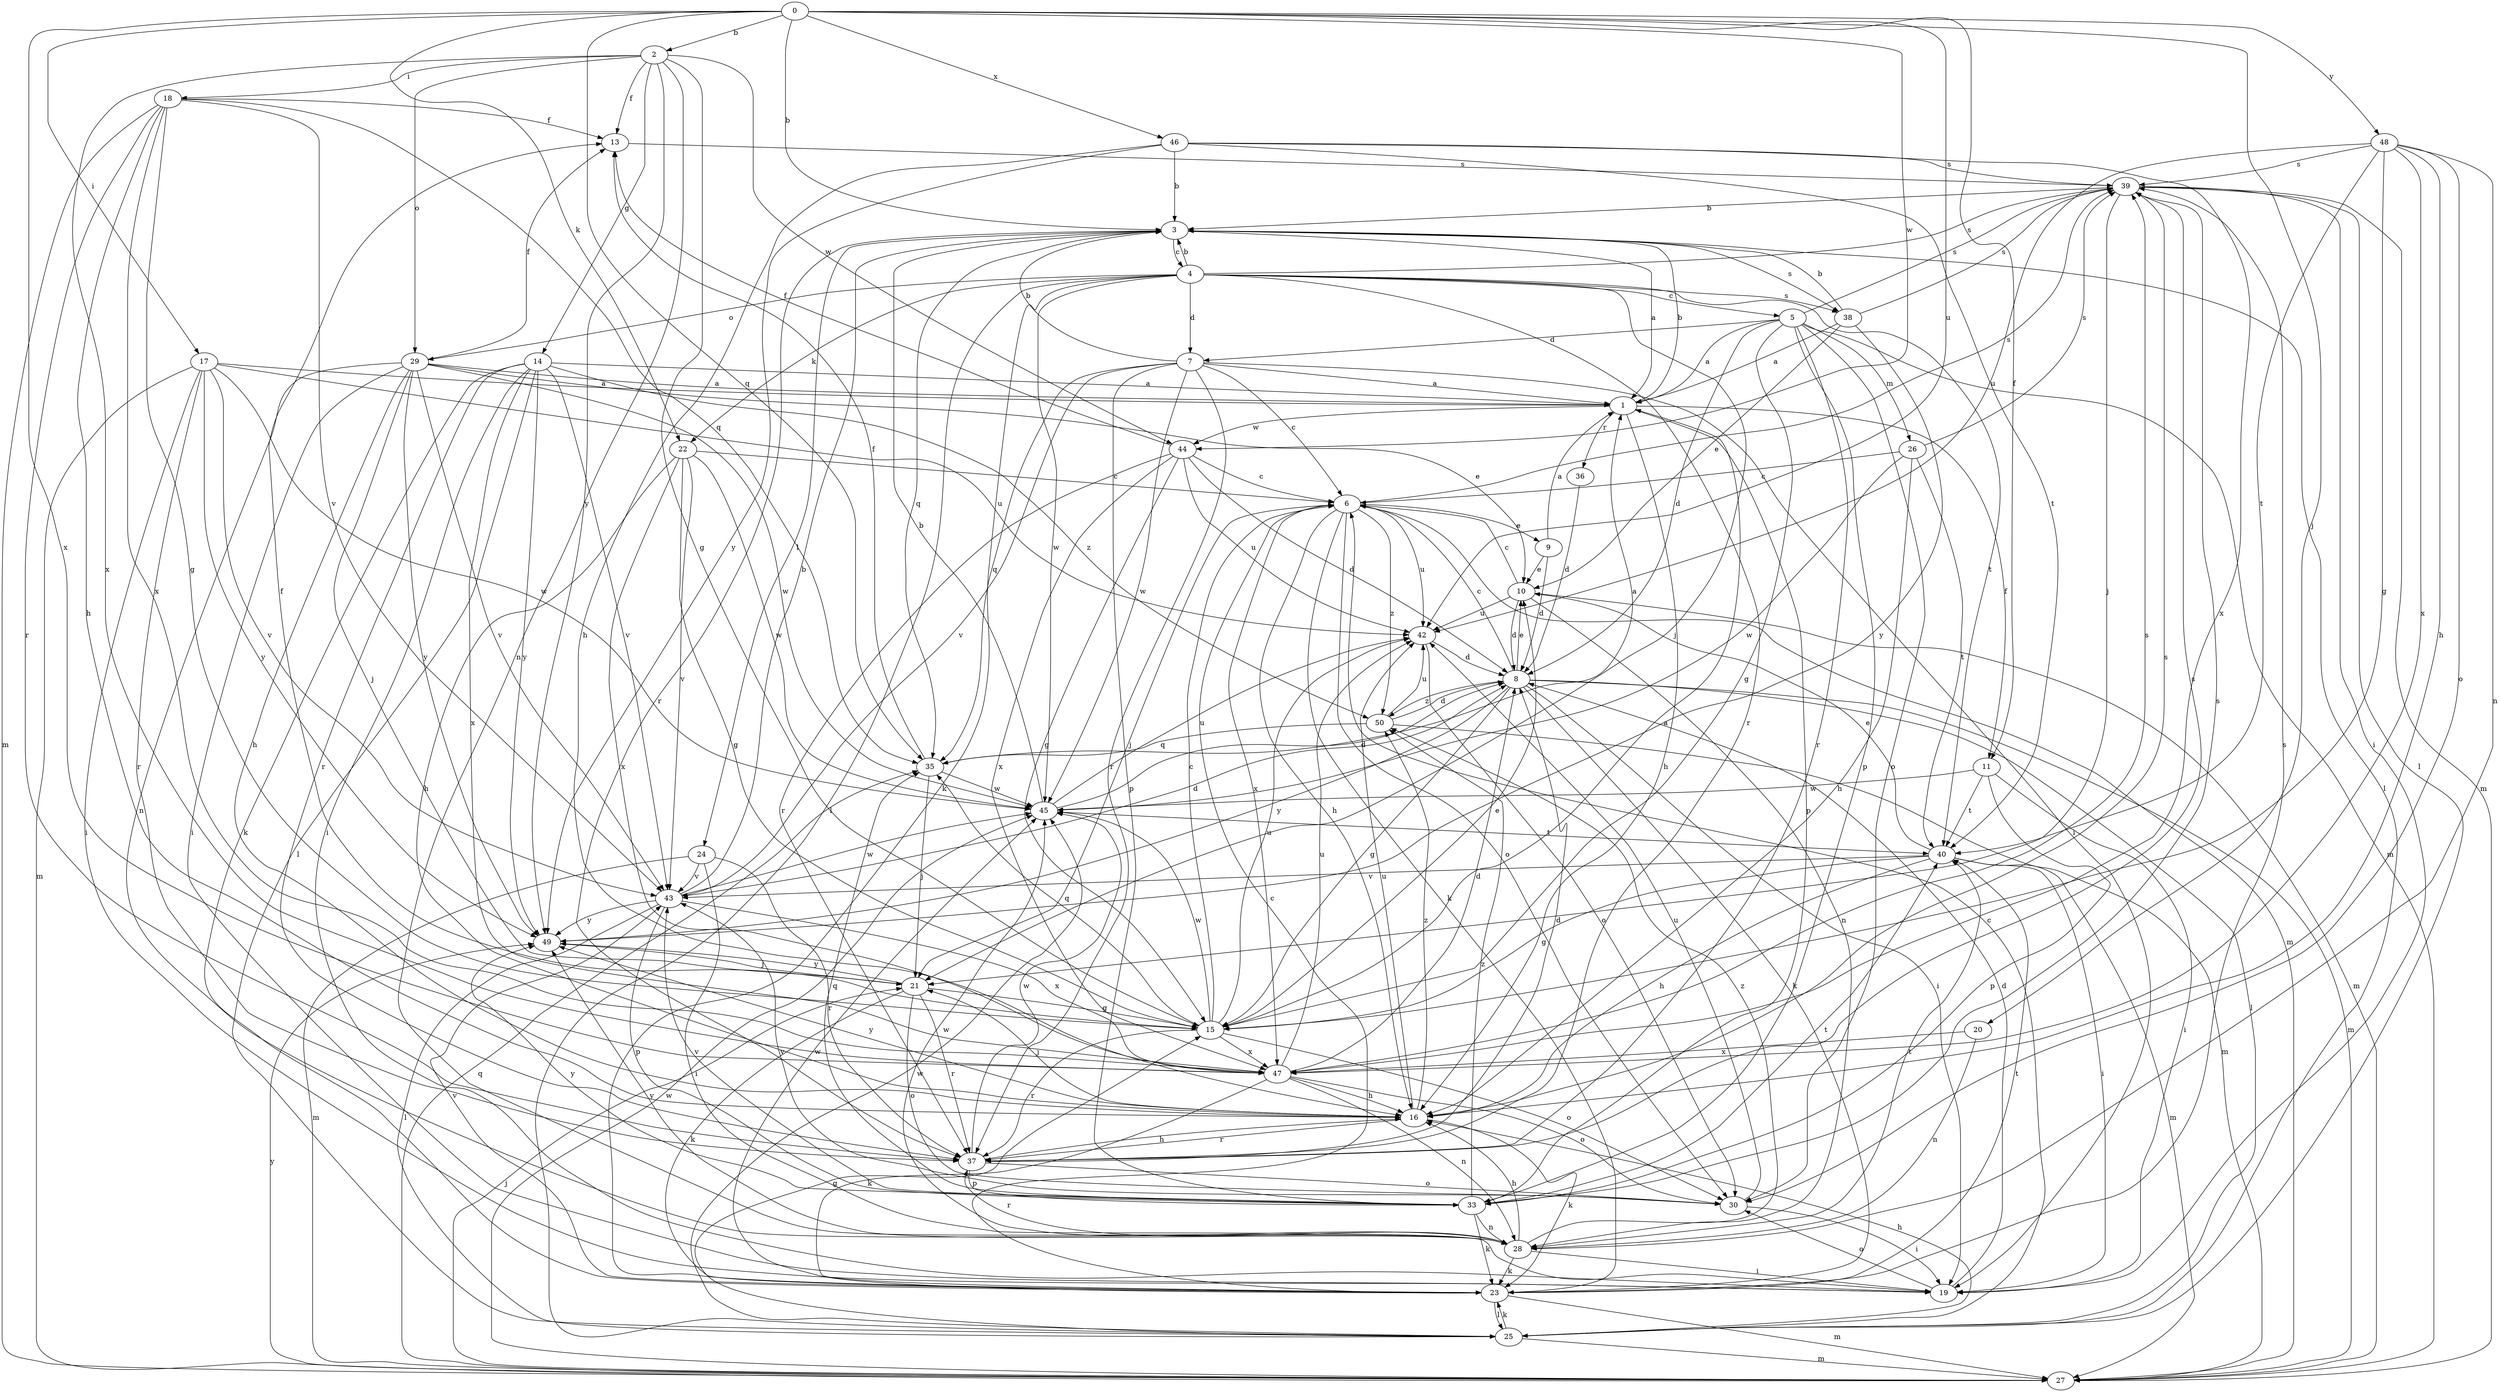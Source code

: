 strict digraph  {
0;
1;
2;
3;
4;
5;
6;
7;
8;
9;
10;
11;
13;
14;
15;
16;
17;
18;
19;
20;
21;
22;
23;
24;
25;
26;
27;
28;
29;
30;
33;
35;
36;
37;
38;
39;
40;
42;
43;
44;
45;
46;
47;
48;
49;
50;
0 -> 2  [label=b];
0 -> 3  [label=b];
0 -> 11  [label=f];
0 -> 17  [label=i];
0 -> 20  [label=j];
0 -> 22  [label=k];
0 -> 35  [label=q];
0 -> 42  [label=u];
0 -> 44  [label=w];
0 -> 46  [label=x];
0 -> 47  [label=x];
0 -> 48  [label=y];
1 -> 3  [label=b];
1 -> 11  [label=f];
1 -> 16  [label=h];
1 -> 33  [label=p];
1 -> 36  [label=r];
1 -> 44  [label=w];
2 -> 13  [label=f];
2 -> 14  [label=g];
2 -> 15  [label=g];
2 -> 18  [label=i];
2 -> 28  [label=n];
2 -> 29  [label=o];
2 -> 44  [label=w];
2 -> 47  [label=x];
2 -> 49  [label=y];
3 -> 1  [label=a];
3 -> 4  [label=c];
3 -> 24  [label=l];
3 -> 25  [label=l];
3 -> 35  [label=q];
3 -> 37  [label=r];
3 -> 38  [label=s];
4 -> 3  [label=b];
4 -> 5  [label=c];
4 -> 7  [label=d];
4 -> 21  [label=j];
4 -> 22  [label=k];
4 -> 23  [label=k];
4 -> 25  [label=l];
4 -> 29  [label=o];
4 -> 37  [label=r];
4 -> 38  [label=s];
4 -> 39  [label=s];
4 -> 40  [label=t];
4 -> 45  [label=w];
5 -> 1  [label=a];
5 -> 7  [label=d];
5 -> 8  [label=d];
5 -> 15  [label=g];
5 -> 26  [label=m];
5 -> 27  [label=m];
5 -> 30  [label=o];
5 -> 33  [label=p];
5 -> 37  [label=r];
5 -> 39  [label=s];
6 -> 9  [label=e];
6 -> 16  [label=h];
6 -> 21  [label=j];
6 -> 23  [label=k];
6 -> 27  [label=m];
6 -> 30  [label=o];
6 -> 39  [label=s];
6 -> 42  [label=u];
6 -> 47  [label=x];
6 -> 50  [label=z];
7 -> 1  [label=a];
7 -> 3  [label=b];
7 -> 6  [label=c];
7 -> 19  [label=i];
7 -> 33  [label=p];
7 -> 35  [label=q];
7 -> 37  [label=r];
7 -> 43  [label=v];
7 -> 45  [label=w];
8 -> 6  [label=c];
8 -> 10  [label=e];
8 -> 15  [label=g];
8 -> 19  [label=i];
8 -> 23  [label=k];
8 -> 25  [label=l];
8 -> 27  [label=m];
8 -> 49  [label=y];
8 -> 50  [label=z];
9 -> 1  [label=a];
9 -> 8  [label=d];
9 -> 10  [label=e];
10 -> 6  [label=c];
10 -> 8  [label=d];
10 -> 27  [label=m];
10 -> 28  [label=n];
10 -> 42  [label=u];
11 -> 19  [label=i];
11 -> 33  [label=p];
11 -> 40  [label=t];
11 -> 45  [label=w];
13 -> 39  [label=s];
14 -> 1  [label=a];
14 -> 19  [label=i];
14 -> 23  [label=k];
14 -> 25  [label=l];
14 -> 37  [label=r];
14 -> 43  [label=v];
14 -> 47  [label=x];
14 -> 49  [label=y];
14 -> 50  [label=z];
15 -> 1  [label=a];
15 -> 6  [label=c];
15 -> 10  [label=e];
15 -> 13  [label=f];
15 -> 30  [label=o];
15 -> 35  [label=q];
15 -> 37  [label=r];
15 -> 42  [label=u];
15 -> 45  [label=w];
15 -> 47  [label=x];
16 -> 21  [label=j];
16 -> 23  [label=k];
16 -> 37  [label=r];
16 -> 39  [label=s];
16 -> 42  [label=u];
16 -> 49  [label=y];
16 -> 50  [label=z];
17 -> 1  [label=a];
17 -> 19  [label=i];
17 -> 27  [label=m];
17 -> 37  [label=r];
17 -> 42  [label=u];
17 -> 43  [label=v];
17 -> 45  [label=w];
17 -> 49  [label=y];
18 -> 13  [label=f];
18 -> 15  [label=g];
18 -> 16  [label=h];
18 -> 27  [label=m];
18 -> 35  [label=q];
18 -> 37  [label=r];
18 -> 43  [label=v];
18 -> 47  [label=x];
19 -> 8  [label=d];
19 -> 30  [label=o];
20 -> 28  [label=n];
20 -> 47  [label=x];
21 -> 15  [label=g];
21 -> 23  [label=k];
21 -> 30  [label=o];
21 -> 37  [label=r];
21 -> 49  [label=y];
22 -> 6  [label=c];
22 -> 15  [label=g];
22 -> 16  [label=h];
22 -> 43  [label=v];
22 -> 45  [label=w];
22 -> 47  [label=x];
23 -> 6  [label=c];
23 -> 25  [label=l];
23 -> 27  [label=m];
23 -> 39  [label=s];
23 -> 40  [label=t];
23 -> 43  [label=v];
23 -> 45  [label=w];
24 -> 19  [label=i];
24 -> 27  [label=m];
24 -> 37  [label=r];
24 -> 43  [label=v];
25 -> 6  [label=c];
25 -> 15  [label=g];
25 -> 16  [label=h];
25 -> 23  [label=k];
25 -> 27  [label=m];
25 -> 45  [label=w];
26 -> 6  [label=c];
26 -> 16  [label=h];
26 -> 39  [label=s];
26 -> 40  [label=t];
26 -> 45  [label=w];
27 -> 21  [label=j];
27 -> 35  [label=q];
27 -> 45  [label=w];
27 -> 49  [label=y];
28 -> 16  [label=h];
28 -> 19  [label=i];
28 -> 23  [label=k];
28 -> 37  [label=r];
28 -> 40  [label=t];
28 -> 45  [label=w];
28 -> 49  [label=y];
28 -> 50  [label=z];
29 -> 1  [label=a];
29 -> 10  [label=e];
29 -> 13  [label=f];
29 -> 16  [label=h];
29 -> 19  [label=i];
29 -> 21  [label=j];
29 -> 28  [label=n];
29 -> 43  [label=v];
29 -> 45  [label=w];
29 -> 49  [label=y];
30 -> 19  [label=i];
30 -> 42  [label=u];
30 -> 43  [label=v];
33 -> 23  [label=k];
33 -> 28  [label=n];
33 -> 35  [label=q];
33 -> 39  [label=s];
33 -> 40  [label=t];
33 -> 43  [label=v];
33 -> 49  [label=y];
33 -> 50  [label=z];
35 -> 1  [label=a];
35 -> 13  [label=f];
35 -> 21  [label=j];
35 -> 45  [label=w];
36 -> 8  [label=d];
37 -> 8  [label=d];
37 -> 16  [label=h];
37 -> 30  [label=o];
37 -> 33  [label=p];
37 -> 39  [label=s];
37 -> 45  [label=w];
38 -> 1  [label=a];
38 -> 3  [label=b];
38 -> 10  [label=e];
38 -> 39  [label=s];
38 -> 49  [label=y];
39 -> 3  [label=b];
39 -> 19  [label=i];
39 -> 21  [label=j];
39 -> 25  [label=l];
39 -> 27  [label=m];
40 -> 10  [label=e];
40 -> 15  [label=g];
40 -> 16  [label=h];
40 -> 19  [label=i];
40 -> 27  [label=m];
40 -> 43  [label=v];
42 -> 8  [label=d];
42 -> 30  [label=o];
43 -> 3  [label=b];
43 -> 8  [label=d];
43 -> 25  [label=l];
43 -> 33  [label=p];
43 -> 45  [label=w];
43 -> 47  [label=x];
43 -> 49  [label=y];
44 -> 6  [label=c];
44 -> 8  [label=d];
44 -> 13  [label=f];
44 -> 15  [label=g];
44 -> 37  [label=r];
44 -> 42  [label=u];
44 -> 47  [label=x];
45 -> 3  [label=b];
45 -> 8  [label=d];
45 -> 40  [label=t];
45 -> 42  [label=u];
46 -> 3  [label=b];
46 -> 16  [label=h];
46 -> 39  [label=s];
46 -> 40  [label=t];
46 -> 47  [label=x];
46 -> 49  [label=y];
47 -> 8  [label=d];
47 -> 16  [label=h];
47 -> 23  [label=k];
47 -> 28  [label=n];
47 -> 30  [label=o];
47 -> 39  [label=s];
47 -> 42  [label=u];
48 -> 15  [label=g];
48 -> 16  [label=h];
48 -> 28  [label=n];
48 -> 30  [label=o];
48 -> 39  [label=s];
48 -> 40  [label=t];
48 -> 42  [label=u];
48 -> 47  [label=x];
49 -> 21  [label=j];
50 -> 8  [label=d];
50 -> 27  [label=m];
50 -> 35  [label=q];
50 -> 42  [label=u];
}
